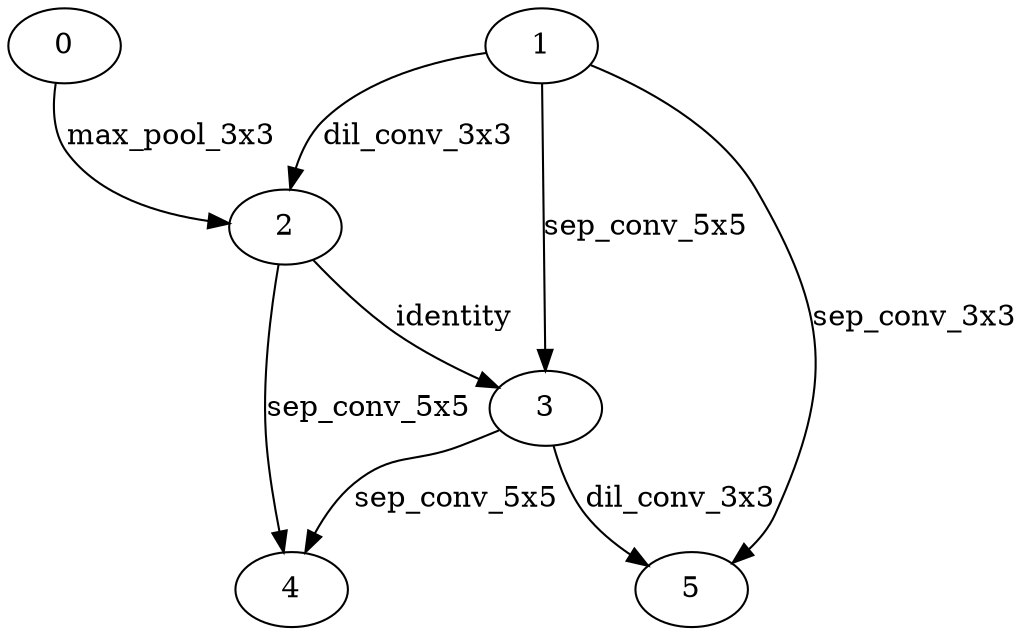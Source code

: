 digraph reduction_cell_3 {
	1 -> 2 [label=dil_conv_3x3]
	0 -> 2 [label=max_pool_3x3]
	2 -> 3 [label=identity]
	1 -> 3 [label=sep_conv_5x5]
	3 -> 4 [label=sep_conv_5x5]
	2 -> 4 [label=sep_conv_5x5]
	1 -> 5 [label=sep_conv_3x3]
	3 -> 5 [label=dil_conv_3x3]
}
